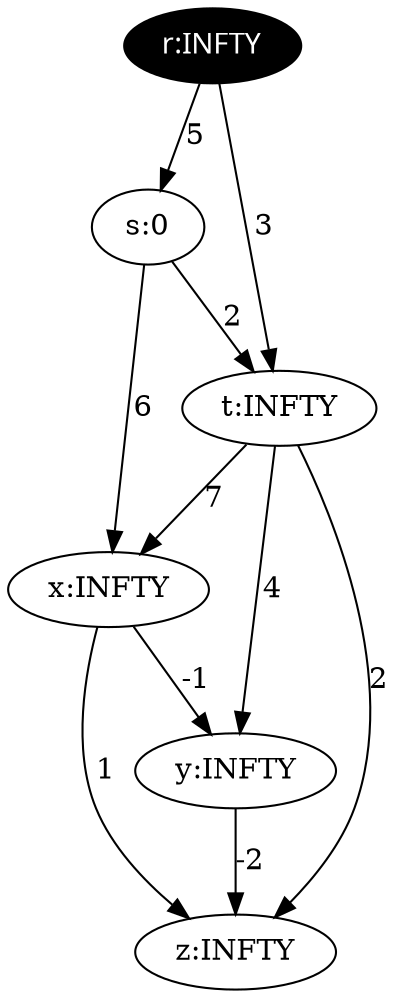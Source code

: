 Digraph {
r [ label="r:INFTY" fontcolor=white style=filled fontname="time-bold" fillcolor=black ];
s [ label="s:0" ];
t [ label="t:INFTY" ];
x [ label="x:INFTY" ];
y [ label="y:INFTY" ];
z [ label="z:INFTY" ];
r->s[label="5", penwidth=1];
r->t[label="3", penwidth=1];
s->t[label="2", penwidth=1];
s->x[label="6", penwidth=1];
t->x[label="7", penwidth=1];
t->y[label="4", penwidth=1];
t->z[label="2", penwidth=1];
x->y[label="-1", penwidth=1];
x->z[label="1", penwidth=1];
y->z[label="-2", penwidth=1];
}